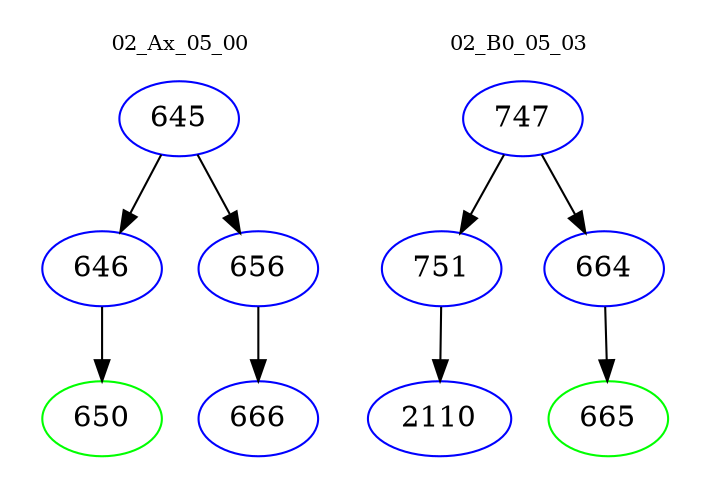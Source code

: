 digraph{
subgraph cluster_0 {
color = white
label = "02_Ax_05_00";
fontsize=10;
T0_645 [label="645", color="blue"]
T0_645 -> T0_646 [color="black"]
T0_646 [label="646", color="blue"]
T0_646 -> T0_650 [color="black"]
T0_650 [label="650", color="green"]
T0_645 -> T0_656 [color="black"]
T0_656 [label="656", color="blue"]
T0_656 -> T0_666 [color="black"]
T0_666 [label="666", color="blue"]
}
subgraph cluster_1 {
color = white
label = "02_B0_05_03";
fontsize=10;
T1_747 [label="747", color="blue"]
T1_747 -> T1_751 [color="black"]
T1_751 [label="751", color="blue"]
T1_751 -> T1_2110 [color="black"]
T1_2110 [label="2110", color="blue"]
T1_747 -> T1_664 [color="black"]
T1_664 [label="664", color="blue"]
T1_664 -> T1_665 [color="black"]
T1_665 [label="665", color="green"]
}
}
